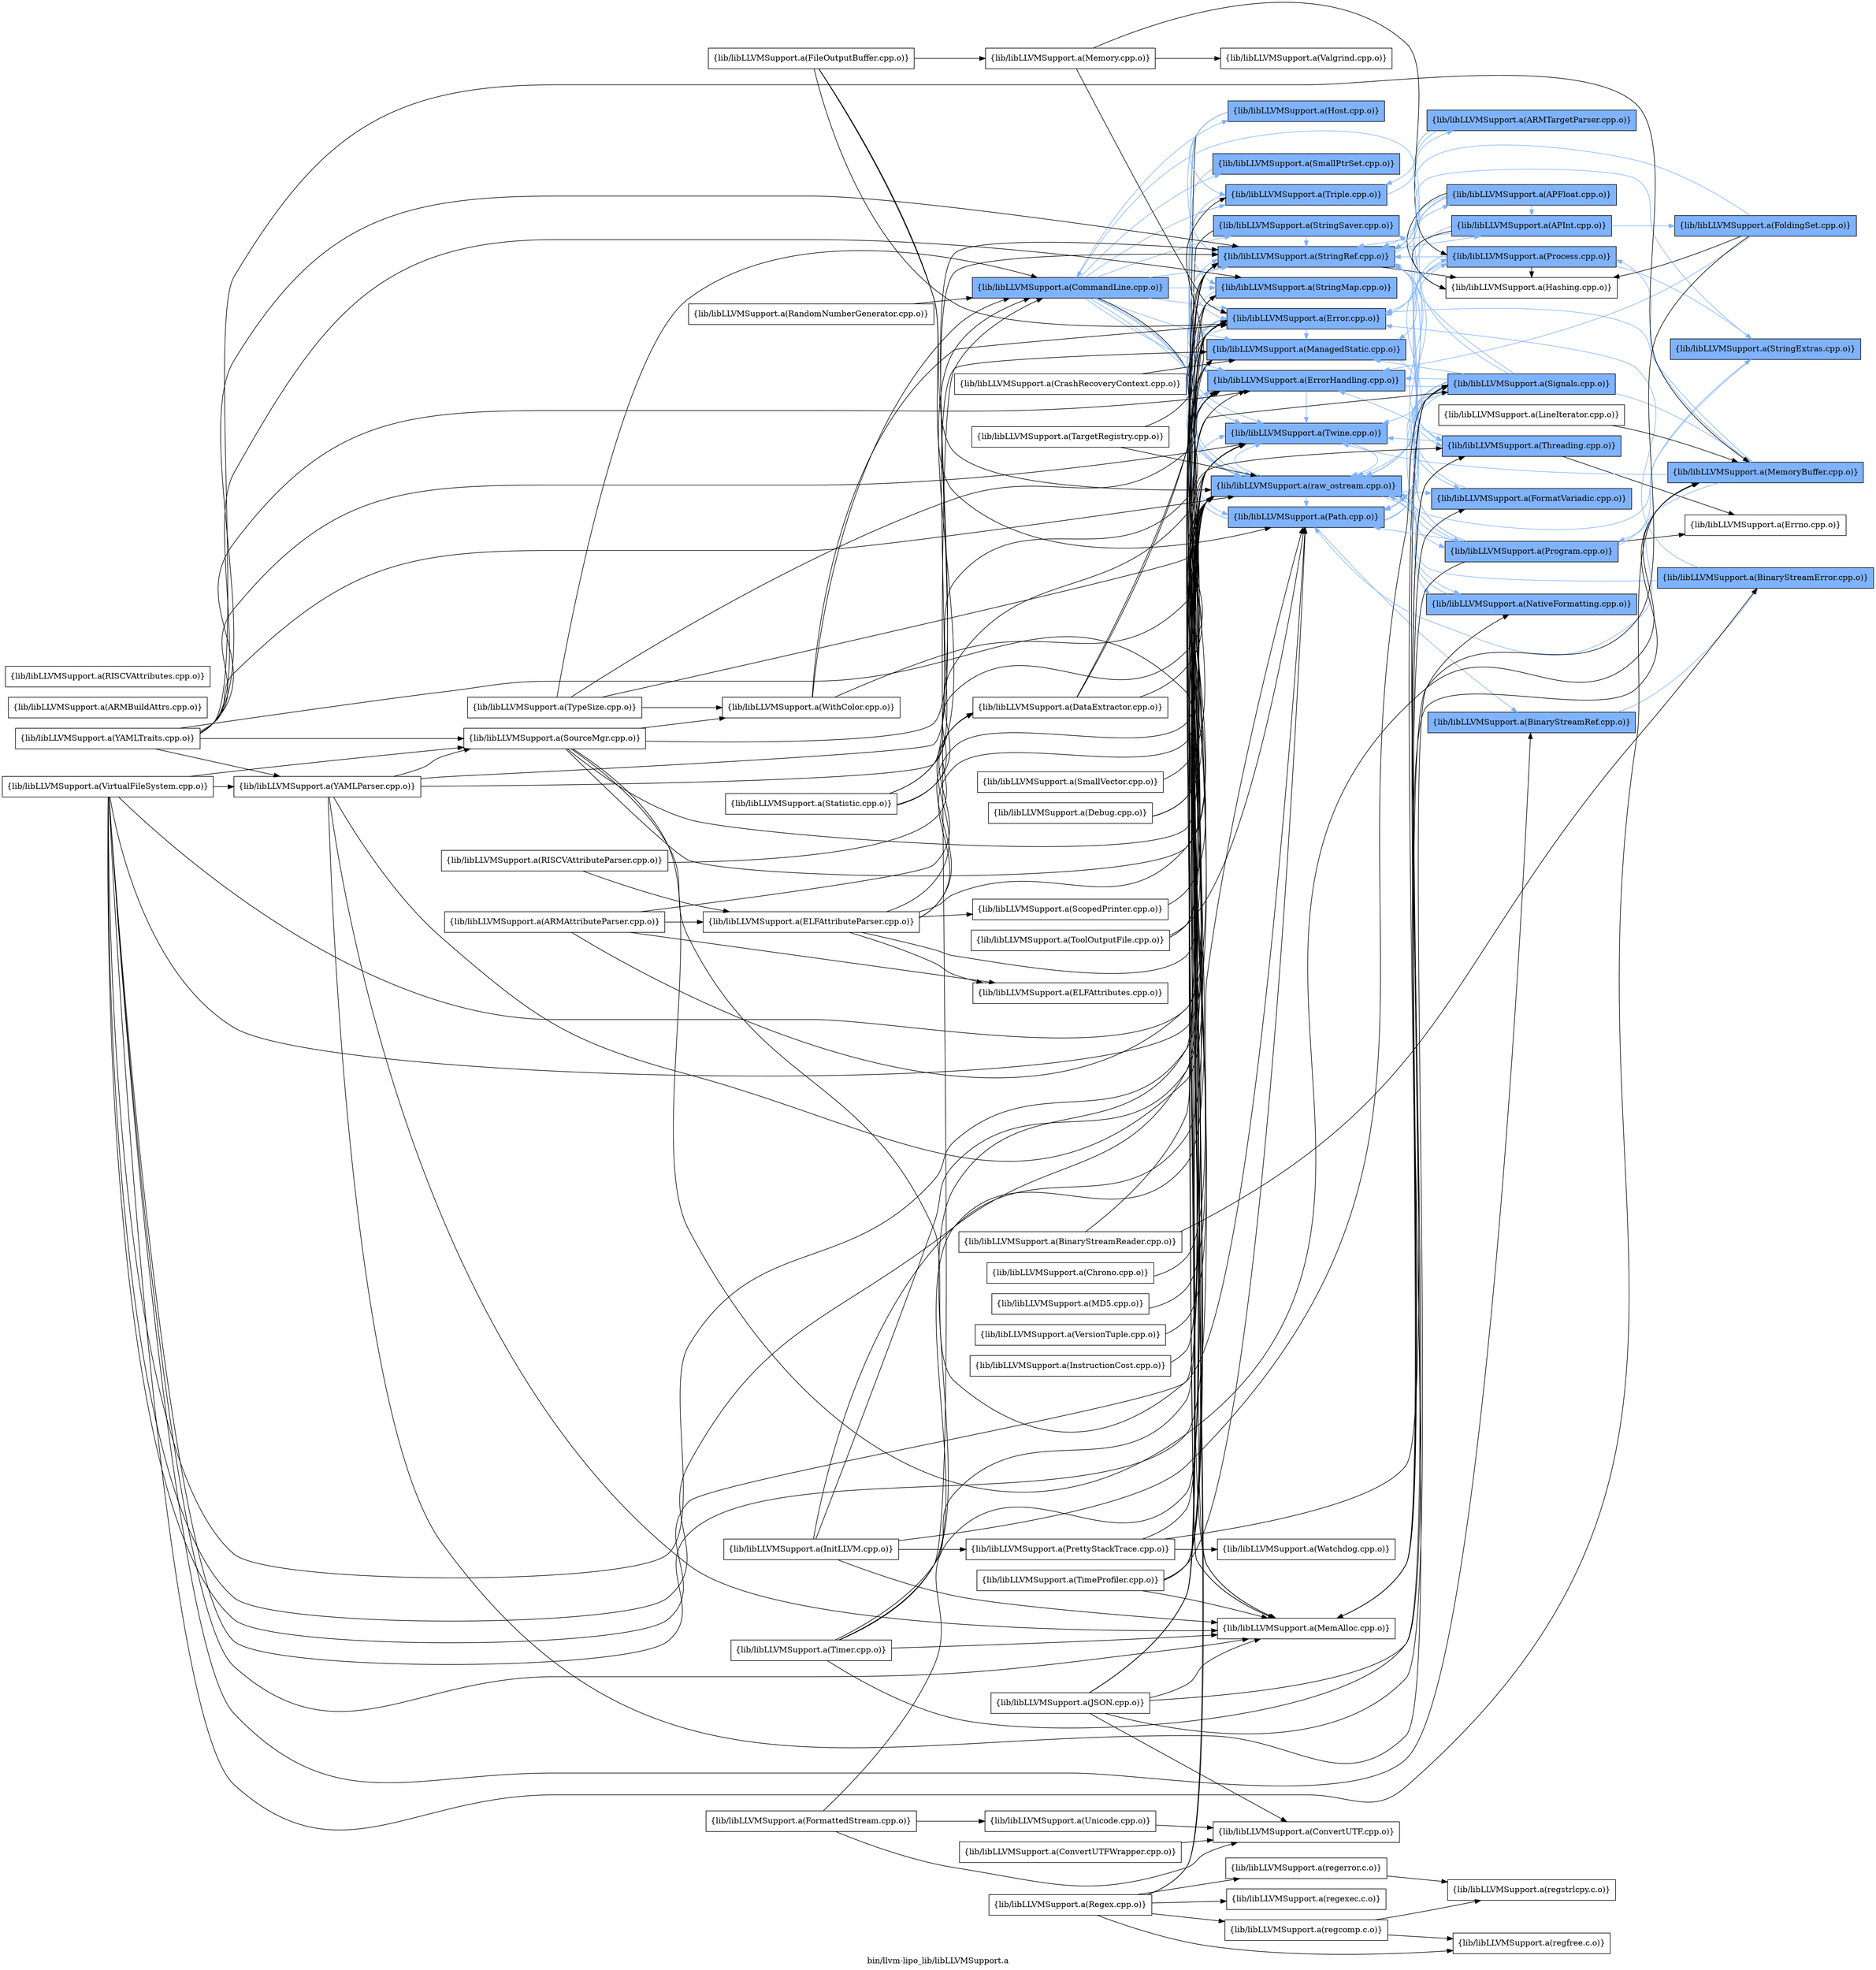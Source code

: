 digraph "bin/llvm-lipo_lib/libLLVMSupport.a" {
	label="bin/llvm-lipo_lib/libLLVMSupport.a";
	rankdir=LR;
	{ rank=same; Node0x55a2828f39d8;  }
	{ rank=same; Node0x55a2828f1228; Node0x55a2828f4568; Node0x55a2828f26c8; Node0x55a2828f1a48; Node0x55a2828f6a48; Node0x55a2828f6908; Node0x55a2828f61d8; Node0x55a2828f00f8; Node0x55a2828f6ef8; Node0x55a2828efb08; Node0x55a2828f2498; Node0x55a2828f2c68; Node0x55a2828f2128;  }
	{ rank=same; Node0x55a2828f6e08; Node0x55a2828f3578; Node0x55a2828ef3d8; Node0x55a2828efbf8; Node0x55a2828f75d8; Node0x55a2828ef428; Node0x55a2828f2f38; Node0x55a2828f13b8; Node0x55a2828ee9d8; Node0x55a2828efc48; Node0x55a2828f44c8;  }
	{ rank=same; Node0x55a2828f39d8;  }
	{ rank=same; Node0x55a2828f1228; Node0x55a2828f4568; Node0x55a2828f26c8; Node0x55a2828f1a48; Node0x55a2828f6a48; Node0x55a2828f6908; Node0x55a2828f61d8; Node0x55a2828f00f8; Node0x55a2828f6ef8; Node0x55a2828efb08; Node0x55a2828f2498; Node0x55a2828f2c68; Node0x55a2828f2128;  }
	{ rank=same; Node0x55a2828f6e08; Node0x55a2828f3578; Node0x55a2828ef3d8; Node0x55a2828efbf8; Node0x55a2828f75d8; Node0x55a2828ef428; Node0x55a2828f2f38; Node0x55a2828f13b8; Node0x55a2828ee9d8; Node0x55a2828efc48; Node0x55a2828f44c8;  }

	Node0x55a2828f39d8 [shape=record,shape=box,group=1,style=filled,fillcolor="0.600000 0.5 1",label="{lib/libLLVMSupport.a(CommandLine.cpp.o)}"];
	Node0x55a2828f39d8 -> Node0x55a2828f1228[color="0.600000 0.5 1"];
	Node0x55a2828f39d8 -> Node0x55a2828f4568[color="0.600000 0.5 1"];
	Node0x55a2828f39d8 -> Node0x55a2828f26c8[color="0.600000 0.5 1"];
	Node0x55a2828f39d8 -> Node0x55a2828f1a48;
	Node0x55a2828f39d8 -> Node0x55a2828f6a48[color="0.600000 0.5 1"];
	Node0x55a2828f39d8 -> Node0x55a2828f6908[color="0.600000 0.5 1"];
	Node0x55a2828f39d8 -> Node0x55a2828f61d8[color="0.600000 0.5 1"];
	Node0x55a2828f39d8 -> Node0x55a2828f00f8[color="0.600000 0.5 1"];
	Node0x55a2828f39d8 -> Node0x55a2828f6ef8[color="0.600000 0.5 1"];
	Node0x55a2828f39d8 -> Node0x55a2828efb08[color="0.600000 0.5 1"];
	Node0x55a2828f39d8 -> Node0x55a2828f2498[color="0.600000 0.5 1"];
	Node0x55a2828f39d8 -> Node0x55a2828f2c68[color="0.600000 0.5 1"];
	Node0x55a2828f39d8 -> Node0x55a2828f2128[color="0.600000 0.5 1"];
	Node0x55a2828f1228 [shape=record,shape=box,group=1,style=filled,fillcolor="0.600000 0.5 1",label="{lib/libLLVMSupport.a(Error.cpp.o)}"];
	Node0x55a2828f1228 -> Node0x55a2828f4568[color="0.600000 0.5 1"];
	Node0x55a2828f1228 -> Node0x55a2828f26c8[color="0.600000 0.5 1"];
	Node0x55a2828f1228 -> Node0x55a2828efb08[color="0.600000 0.5 1"];
	Node0x55a2828f1228 -> Node0x55a2828f2498[color="0.600000 0.5 1"];
	Node0x55a2828f4018 [shape=record,shape=box,group=0,label="{lib/libLLVMSupport.a(FileOutputBuffer.cpp.o)}"];
	Node0x55a2828f4018 -> Node0x55a2828f1228;
	Node0x55a2828f4018 -> Node0x55a2828f2498;
	Node0x55a2828f4018 -> Node0x55a2828f28a8;
	Node0x55a2828f4018 -> Node0x55a2828f2128;
	Node0x55a2828f2998 [shape=record,shape=box,group=0,label="{lib/libLLVMSupport.a(InitLLVM.cpp.o)}"];
	Node0x55a2828f2998 -> Node0x55a2828f4568;
	Node0x55a2828f2998 -> Node0x55a2828f26c8;
	Node0x55a2828f2998 -> Node0x55a2828f1a48;
	Node0x55a2828f2998 -> Node0x55a2828f0828;
	Node0x55a2828f2998 -> Node0x55a2828f6e08;
	Node0x55a2828f1a48 [shape=record,shape=box,group=0,label="{lib/libLLVMSupport.a(MemAlloc.cpp.o)}"];
	Node0x55a2828f6908 [shape=record,shape=box,group=1,style=filled,fillcolor="0.600000 0.5 1",label="{lib/libLLVMSupport.a(StringMap.cpp.o)}"];
	Node0x55a2828f6908 -> Node0x55a2828f4568[color="0.600000 0.5 1"];
	Node0x55a2828f00f8 [shape=record,shape=box,group=1,style=filled,fillcolor="0.600000 0.5 1",label="{lib/libLLVMSupport.a(StringRef.cpp.o)}"];
	Node0x55a2828f00f8 -> Node0x55a2828f1228[color="0.600000 0.5 1"];
	Node0x55a2828f00f8 -> Node0x55a2828ef3d8[color="0.600000 0.5 1"];
	Node0x55a2828f00f8 -> Node0x55a2828efbf8[color="0.600000 0.5 1"];
	Node0x55a2828f00f8 -> Node0x55a2828f75d8;
	Node0x55a2828f6ef8 [shape=record,shape=box,group=1,style=filled,fillcolor="0.600000 0.5 1",label="{lib/libLLVMSupport.a(Triple.cpp.o)}"];
	Node0x55a2828f6ef8 -> Node0x55a2828f00f8[color="0.600000 0.5 1"];
	Node0x55a2828f6ef8 -> Node0x55a2828ef428[color="0.600000 0.5 1"];
	Node0x55a2828f6ef8 -> Node0x55a2828efb08[color="0.600000 0.5 1"];
	Node0x55a2828efb08 [shape=record,shape=box,group=1,style=filled,fillcolor="0.600000 0.5 1",label="{lib/libLLVMSupport.a(Twine.cpp.o)}"];
	Node0x55a2828efb08 -> Node0x55a2828f2498[color="0.600000 0.5 1"];
	Node0x55a2828ee848 [shape=record,shape=box,group=0,label="{lib/libLLVMSupport.a(WithColor.cpp.o)}"];
	Node0x55a2828ee848 -> Node0x55a2828f39d8;
	Node0x55a2828ee848 -> Node0x55a2828f1228;
	Node0x55a2828ee848 -> Node0x55a2828f2498;
	Node0x55a2828f2498 [shape=record,shape=box,group=1,style=filled,fillcolor="0.600000 0.5 1",label="{lib/libLLVMSupport.a(raw_ostream.cpp.o)}"];
	Node0x55a2828f2498 -> Node0x55a2828f1228[color="0.600000 0.5 1"];
	Node0x55a2828f2498 -> Node0x55a2828f4568[color="0.600000 0.5 1"];
	Node0x55a2828f2498 -> Node0x55a2828f2f38[color="0.600000 0.5 1"];
	Node0x55a2828f2498 -> Node0x55a2828f13b8[color="0.600000 0.5 1"];
	Node0x55a2828f2498 -> Node0x55a2828efb08[color="0.600000 0.5 1"];
	Node0x55a2828f2498 -> Node0x55a2828f2128[color="0.600000 0.5 1"];
	Node0x55a2828f2498 -> Node0x55a2828ee9d8[color="0.600000 0.5 1"];
	Node0x55a2828f2498 -> Node0x55a2828efc48[color="0.600000 0.5 1"];
	Node0x55a2828f2128 [shape=record,shape=box,group=1,style=filled,fillcolor="0.600000 0.5 1",label="{lib/libLLVMSupport.a(Path.cpp.o)}"];
	Node0x55a2828f2128 -> Node0x55a2828f44c8[color="0.600000 0.5 1"];
	Node0x55a2828f2128 -> Node0x55a2828f1228[color="0.600000 0.5 1"];
	Node0x55a2828f2128 -> Node0x55a2828f00f8[color="0.600000 0.5 1"];
	Node0x55a2828f2128 -> Node0x55a2828efb08[color="0.600000 0.5 1"];
	Node0x55a2828f2128 -> Node0x55a2828ee9d8[color="0.600000 0.5 1"];
	Node0x55a2828f2128 -> Node0x55a2828f6e08[color="0.600000 0.5 1"];
	Node0x55a2828f1688 [shape=record,shape=box,group=1,style=filled,fillcolor="0.600000 0.5 1",label="{lib/libLLVMSupport.a(MemoryBuffer.cpp.o)}"];
	Node0x55a2828f1688 -> Node0x55a2828f1228[color="0.600000 0.5 1"];
	Node0x55a2828f1688 -> Node0x55a2828efb08[color="0.600000 0.5 1"];
	Node0x55a2828f1688 -> Node0x55a2828f2128[color="0.600000 0.5 1"];
	Node0x55a2828f1688 -> Node0x55a2828ee9d8[color="0.600000 0.5 1"];
	Node0x55a2828f1688 -> Node0x55a2828efc48[color="0.600000 0.5 1"];
	Node0x55a2828f26c8 [shape=record,shape=box,group=1,style=filled,fillcolor="0.600000 0.5 1",label="{lib/libLLVMSupport.a(ManagedStatic.cpp.o)}"];
	Node0x55a2828f26c8 -> Node0x55a2828f3578[color="0.600000 0.5 1"];
	Node0x55a2828f23f8 [shape=record,shape=box,group=0,label="{lib/libLLVMSupport.a(DataExtractor.cpp.o)}"];
	Node0x55a2828f23f8 -> Node0x55a2828f1228;
	Node0x55a2828f23f8 -> Node0x55a2828f00f8;
	Node0x55a2828f23f8 -> Node0x55a2828f2498;
	Node0x55a2828f4568 [shape=record,shape=box,group=1,style=filled,fillcolor="0.600000 0.5 1",label="{lib/libLLVMSupport.a(ErrorHandling.cpp.o)}"];
	Node0x55a2828f4568 -> Node0x55a2828efb08[color="0.600000 0.5 1"];
	Node0x55a2828f4568 -> Node0x55a2828f2498[color="0.600000 0.5 1"];
	Node0x55a2828f4568 -> Node0x55a2828f6e08[color="0.600000 0.5 1"];
	Node0x55a2828f2c68 [shape=record,shape=box,group=1,style=filled,fillcolor="0.600000 0.5 1",label="{lib/libLLVMSupport.a(Host.cpp.o)}"];
	Node0x55a2828f2c68 -> Node0x55a2828f1a48;
	Node0x55a2828f2c68 -> Node0x55a2828f6908[color="0.600000 0.5 1"];
	Node0x55a2828f2c68 -> Node0x55a2828f00f8[color="0.600000 0.5 1"];
	Node0x55a2828f2c68 -> Node0x55a2828f6ef8[color="0.600000 0.5 1"];
	Node0x55a2828f2c68 -> Node0x55a2828f2498[color="0.600000 0.5 1"];
	Node0x55a2828f6a48 [shape=record,shape=box,group=1,style=filled,fillcolor="0.600000 0.5 1",label="{lib/libLLVMSupport.a(SmallPtrSet.cpp.o)}"];
	Node0x55a2828f6a48 -> Node0x55a2828f4568[color="0.600000 0.5 1"];
	Node0x55a2828f61d8 [shape=record,shape=box,group=1,style=filled,fillcolor="0.600000 0.5 1",label="{lib/libLLVMSupport.a(StringSaver.cpp.o)}"];
	Node0x55a2828f61d8 -> Node0x55a2828f1a48;
	Node0x55a2828f61d8 -> Node0x55a2828f00f8[color="0.600000 0.5 1"];
	Node0x55a2828f0288 [shape=record,shape=box,group=0,label="{lib/libLLVMSupport.a(TypeSize.cpp.o)}"];
	Node0x55a2828f0288 -> Node0x55a2828f39d8;
	Node0x55a2828f0288 -> Node0x55a2828f4568;
	Node0x55a2828f0288 -> Node0x55a2828ee848;
	Node0x55a2828f0288 -> Node0x55a2828f2498;
	Node0x55a2828f5c88 [shape=record,shape=box,group=0,label="{lib/libLLVMSupport.a(SourceMgr.cpp.o)}"];
	Node0x55a2828f5c88 -> Node0x55a2828f1688;
	Node0x55a2828f5c88 -> Node0x55a2828f00f8;
	Node0x55a2828f5c88 -> Node0x55a2828efb08;
	Node0x55a2828f5c88 -> Node0x55a2828ee848;
	Node0x55a2828f5c88 -> Node0x55a2828f2498;
	Node0x55a2828f5c88 -> Node0x55a2828f2128;
	Node0x55a2828f7588 [shape=record,shape=box,group=0,label="{lib/libLLVMSupport.a(TargetRegistry.cpp.o)}"];
	Node0x55a2828f7588 -> Node0x55a2828f6ef8;
	Node0x55a2828f7588 -> Node0x55a2828f2498;
	Node0x55a2828efba8 [shape=record,shape=box,group=0,label="{lib/libLLVMSupport.a(ARMBuildAttrs.cpp.o)}"];
	Node0x55a2828f2b28 [shape=record,shape=box,group=0,label="{lib/libLLVMSupport.a(ELFAttributeParser.cpp.o)}"];
	Node0x55a2828f2b28 -> Node0x55a2828f23f8;
	Node0x55a2828f2b28 -> Node0x55a2828f23a8;
	Node0x55a2828f2b28 -> Node0x55a2828f1228;
	Node0x55a2828f2b28 -> Node0x55a2828f7218;
	Node0x55a2828f2b28 -> Node0x55a2828f00f8;
	Node0x55a2828f2b28 -> Node0x55a2828efb08;
	Node0x55a2828f2b28 -> Node0x55a2828f2498;
	Node0x55a2828f0378 [shape=record,shape=box,group=0,label="{lib/libLLVMSupport.a(RISCVAttributes.cpp.o)}"];
	Node0x55a2828f5f08 [shape=record,shape=box,group=1,style=filled,fillcolor="0.600000 0.5 1",label="{lib/libLLVMSupport.a(BinaryStreamError.cpp.o)}"];
	Node0x55a2828f5f08 -> Node0x55a2828f1228[color="0.600000 0.5 1"];
	Node0x55a2828f5f08 -> Node0x55a2828f2498[color="0.600000 0.5 1"];
	Node0x55a2828f2f38 [shape=record,shape=box,group=1,style=filled,fillcolor="0.600000 0.5 1",label="{lib/libLLVMSupport.a(FormatVariadic.cpp.o)}"];
	Node0x55a2828f2f38 -> Node0x55a2828f00f8[color="0.600000 0.5 1"];
	Node0x55a2828f13b8 [shape=record,shape=box,group=1,style=filled,fillcolor="0.600000 0.5 1",label="{lib/libLLVMSupport.a(NativeFormatting.cpp.o)}"];
	Node0x55a2828f13b8 -> Node0x55a2828f2498[color="0.600000 0.5 1"];
	Node0x55a2828f5738 [shape=record,shape=box,group=0,label="{lib/libLLVMSupport.a(ARMAttributeParser.cpp.o)}"];
	Node0x55a2828f5738 -> Node0x55a2828f23f8;
	Node0x55a2828f5738 -> Node0x55a2828f2b28;
	Node0x55a2828f5738 -> Node0x55a2828f23a8;
	Node0x55a2828f5738 -> Node0x55a2828f2498;
	Node0x55a2828f23a8 [shape=record,shape=box,group=0,label="{lib/libLLVMSupport.a(ELFAttributes.cpp.o)}"];
	Node0x55a2828f5148 [shape=record,shape=box,group=0,label="{lib/libLLVMSupport.a(BinaryStreamReader.cpp.o)}"];
	Node0x55a2828f5148 -> Node0x55a2828f5f08;
	Node0x55a2828f5148 -> Node0x55a2828f1228;
	Node0x55a2828f44c8 [shape=record,shape=box,group=1,style=filled,fillcolor="0.600000 0.5 1",label="{lib/libLLVMSupport.a(BinaryStreamRef.cpp.o)}"];
	Node0x55a2828f44c8 -> Node0x55a2828f5f08[color="0.600000 0.5 1"];
	Node0x55a2828f40b8 [shape=record,shape=box,group=0,label="{lib/libLLVMSupport.a(ConvertUTFWrapper.cpp.o)}"];
	Node0x55a2828f40b8 -> Node0x55a2828f34d8;
	Node0x55a2828f34d8 [shape=record,shape=box,group=0,label="{lib/libLLVMSupport.a(ConvertUTF.cpp.o)}"];
	Node0x55a2828f7218 [shape=record,shape=box,group=0,label="{lib/libLLVMSupport.a(ScopedPrinter.cpp.o)}"];
	Node0x55a2828f7218 -> Node0x55a2828f2498;
	Node0x55a2828f6e08 [shape=record,shape=box,group=1,style=filled,fillcolor="0.600000 0.5 1",label="{lib/libLLVMSupport.a(Signals.cpp.o)}"];
	Node0x55a2828f6e08 -> Node0x55a2828f39d8[color="0.600000 0.5 1"];
	Node0x55a2828f6e08 -> Node0x55a2828f4568[color="0.600000 0.5 1"];
	Node0x55a2828f6e08 -> Node0x55a2828f2f38[color="0.600000 0.5 1"];
	Node0x55a2828f6e08 -> Node0x55a2828f26c8[color="0.600000 0.5 1"];
	Node0x55a2828f6e08 -> Node0x55a2828f1a48;
	Node0x55a2828f6e08 -> Node0x55a2828f1688[color="0.600000 0.5 1"];
	Node0x55a2828f6e08 -> Node0x55a2828f13b8[color="0.600000 0.5 1"];
	Node0x55a2828f6e08 -> Node0x55a2828f00f8[color="0.600000 0.5 1"];
	Node0x55a2828f6e08 -> Node0x55a2828efb08[color="0.600000 0.5 1"];
	Node0x55a2828f6e08 -> Node0x55a2828f2498[color="0.600000 0.5 1"];
	Node0x55a2828f6e08 -> Node0x55a2828f2128[color="0.600000 0.5 1"];
	Node0x55a2828f6e08 -> Node0x55a2828efc48[color="0.600000 0.5 1"];
	Node0x55a2828f6e08 -> Node0x55a2828f3578[color="0.600000 0.5 1"];
	Node0x55a2828f4748 [shape=record,shape=box,group=0,label="{lib/libLLVMSupport.a(Debug.cpp.o)}"];
	Node0x55a2828f4748 -> Node0x55a2828f26c8;
	Node0x55a2828f4748 -> Node0x55a2828f2498;
	Node0x55a2828f28a8 [shape=record,shape=box,group=0,label="{lib/libLLVMSupport.a(Memory.cpp.o)}"];
	Node0x55a2828f28a8 -> Node0x55a2828f1228;
	Node0x55a2828f28a8 -> Node0x55a2828ee9d8;
	Node0x55a2828f28a8 -> Node0x55a2828f3de8;
	Node0x55a2828f0828 [shape=record,shape=box,group=0,label="{lib/libLLVMSupport.a(PrettyStackTrace.cpp.o)}"];
	Node0x55a2828f0828 -> Node0x55a2828f2498;
	Node0x55a2828f0828 -> Node0x55a2828f6e08;
	Node0x55a2828f0828 -> Node0x55a2828f3b68;
	Node0x55a2828f3578 [shape=record,shape=box,group=1,style=filled,fillcolor="0.600000 0.5 1",label="{lib/libLLVMSupport.a(Threading.cpp.o)}"];
	Node0x55a2828f3578 -> Node0x55a2828f4568[color="0.600000 0.5 1"];
	Node0x55a2828f3578 -> Node0x55a2828f1a48;
	Node0x55a2828f3578 -> Node0x55a2828f00f8[color="0.600000 0.5 1"];
	Node0x55a2828f3578 -> Node0x55a2828efb08[color="0.600000 0.5 1"];
	Node0x55a2828f3578 -> Node0x55a2828ef4c8;
	Node0x55a2828ee9d8 [shape=record,shape=box,group=1,style=filled,fillcolor="0.600000 0.5 1",label="{lib/libLLVMSupport.a(Process.cpp.o)}"];
	Node0x55a2828ee9d8 -> Node0x55a2828f1228[color="0.600000 0.5 1"];
	Node0x55a2828ee9d8 -> Node0x55a2828f26c8[color="0.600000 0.5 1"];
	Node0x55a2828ee9d8 -> Node0x55a2828f00f8[color="0.600000 0.5 1"];
	Node0x55a2828ee9d8 -> Node0x55a2828f75d8;
	Node0x55a2828ee9d8 -> Node0x55a2828f2128[color="0.600000 0.5 1"];
	Node0x55a2828ee9d8 -> Node0x55a2828f02d8[color="0.600000 0.5 1"];
	Node0x55a2828efc48 [shape=record,shape=box,group=1,style=filled,fillcolor="0.600000 0.5 1",label="{lib/libLLVMSupport.a(Program.cpp.o)}"];
	Node0x55a2828efc48 -> Node0x55a2828f1a48;
	Node0x55a2828efc48 -> Node0x55a2828f61d8[color="0.600000 0.5 1"];
	Node0x55a2828efc48 -> Node0x55a2828f00f8[color="0.600000 0.5 1"];
	Node0x55a2828efc48 -> Node0x55a2828f2498[color="0.600000 0.5 1"];
	Node0x55a2828efc48 -> Node0x55a2828f2128[color="0.600000 0.5 1"];
	Node0x55a2828efc48 -> Node0x55a2828f02d8[color="0.600000 0.5 1"];
	Node0x55a2828efc48 -> Node0x55a2828ef4c8;
	Node0x55a2828f3b68 [shape=record,shape=box,group=0,label="{lib/libLLVMSupport.a(Watchdog.cpp.o)}"];
	Node0x55a2828f3e38 [shape=record,shape=box,group=0,label="{lib/libLLVMSupport.a(RISCVAttributeParser.cpp.o)}"];
	Node0x55a2828f3e38 -> Node0x55a2828f23f8;
	Node0x55a2828f3e38 -> Node0x55a2828f2b28;
	Node0x55a2828f7718 [shape=record,shape=box,group=0,label="{lib/libLLVMSupport.a(SmallVector.cpp.o)}"];
	Node0x55a2828f7718 -> Node0x55a2828f4568;
	Node0x55a2828ef3d8 [shape=record,shape=box,group=1,style=filled,fillcolor="0.600000 0.5 1",label="{lib/libLLVMSupport.a(APFloat.cpp.o)}"];
	Node0x55a2828ef3d8 -> Node0x55a2828f1228[color="0.600000 0.5 1"];
	Node0x55a2828ef3d8 -> Node0x55a2828f00f8[color="0.600000 0.5 1"];
	Node0x55a2828ef3d8 -> Node0x55a2828efbf8[color="0.600000 0.5 1"];
	Node0x55a2828ef3d8 -> Node0x55a2828f75d8;
	Node0x55a2828ef3d8 -> Node0x55a2828f2498[color="0.600000 0.5 1"];
	Node0x55a2828efbf8 [shape=record,shape=box,group=1,style=filled,fillcolor="0.600000 0.5 1",label="{lib/libLLVMSupport.a(APInt.cpp.o)}"];
	Node0x55a2828efbf8 -> Node0x55a2828f00f8[color="0.600000 0.5 1"];
	Node0x55a2828efbf8 -> Node0x55a2828eef28[color="0.600000 0.5 1"];
	Node0x55a2828efbf8 -> Node0x55a2828f75d8;
	Node0x55a2828efbf8 -> Node0x55a2828f2498[color="0.600000 0.5 1"];
	Node0x55a2828f75d8 [shape=record,shape=box,group=0,label="{lib/libLLVMSupport.a(Hashing.cpp.o)}"];
	Node0x55a2828eef28 [shape=record,shape=box,group=1,style=filled,fillcolor="0.600000 0.5 1",label="{lib/libLLVMSupport.a(FoldingSet.cpp.o)}"];
	Node0x55a2828eef28 -> Node0x55a2828f4568[color="0.600000 0.5 1"];
	Node0x55a2828eef28 -> Node0x55a2828f1a48;
	Node0x55a2828eef28 -> Node0x55a2828f00f8[color="0.600000 0.5 1"];
	Node0x55a2828eef28 -> Node0x55a2828f75d8;
	Node0x55a2828ef428 [shape=record,shape=box,group=1,style=filled,fillcolor="0.600000 0.5 1",label="{lib/libLLVMSupport.a(ARMTargetParser.cpp.o)}"];
	Node0x55a2828ef428 -> Node0x55a2828f00f8[color="0.600000 0.5 1"];
	Node0x55a2828ef428 -> Node0x55a2828f6ef8[color="0.600000 0.5 1"];
	Node0x55a2828ee0c8 [shape=record,shape=box,group=0,label="{lib/libLLVMSupport.a(VirtualFileSystem.cpp.o)}"];
	Node0x55a2828ee0c8 -> Node0x55a2828f44c8;
	Node0x55a2828ee0c8 -> Node0x55a2828f1228;
	Node0x55a2828ee0c8 -> Node0x55a2828f1a48;
	Node0x55a2828ee0c8 -> Node0x55a2828f1688;
	Node0x55a2828ee0c8 -> Node0x55a2828f5c88;
	Node0x55a2828ee0c8 -> Node0x55a2828f6908;
	Node0x55a2828ee0c8 -> Node0x55a2828f00f8;
	Node0x55a2828ee0c8 -> Node0x55a2828efb08;
	Node0x55a2828ee0c8 -> Node0x55a2828ef018;
	Node0x55a2828ee0c8 -> Node0x55a2828f2498;
	Node0x55a2828ee0c8 -> Node0x55a2828f2128;
	Node0x55a2828ef018 [shape=record,shape=box,group=0,label="{lib/libLLVMSupport.a(YAMLParser.cpp.o)}"];
	Node0x55a2828ef018 -> Node0x55a2828f4568;
	Node0x55a2828ef018 -> Node0x55a2828f1a48;
	Node0x55a2828ef018 -> Node0x55a2828f1688;
	Node0x55a2828ef018 -> Node0x55a2828f5c88;
	Node0x55a2828ef018 -> Node0x55a2828f00f8;
	Node0x55a2828ef018 -> Node0x55a2828f2498;
	Node0x55a2828f2038 [shape=record,shape=box,group=0,label="{lib/libLLVMSupport.a(Unicode.cpp.o)}"];
	Node0x55a2828f2038 -> Node0x55a2828f34d8;
	Node0x55a2828f3de8 [shape=record,shape=box,group=0,label="{lib/libLLVMSupport.a(Valgrind.cpp.o)}"];
	Node0x55a2828ef1a8 [shape=record,shape=box,group=0,label="{lib/libLLVMSupport.a(MD5.cpp.o)}"];
	Node0x55a2828ef1a8 -> Node0x55a2828f2498;
	Node0x55a2828f02d8 [shape=record,shape=box,group=1,style=filled,fillcolor="0.600000 0.5 1",label="{lib/libLLVMSupport.a(StringExtras.cpp.o)}"];
	Node0x55a2828f02d8 -> Node0x55a2828f00f8[color="0.600000 0.5 1"];
	Node0x55a2828f02d8 -> Node0x55a2828f2498[color="0.600000 0.5 1"];
	Node0x55a2828ee1b8 [shape=record,shape=box,group=0,label="{lib/libLLVMSupport.a(CrashRecoveryContext.cpp.o)}"];
	Node0x55a2828ee1b8 -> Node0x55a2828f26c8;
	Node0x55a2828ef4c8 [shape=record,shape=box,group=0,label="{lib/libLLVMSupport.a(Errno.cpp.o)}"];
	Node0x55a2828f69a8 [shape=record,shape=box,group=0,label="{lib/libLLVMSupport.a(YAMLTraits.cpp.o)}"];
	Node0x55a2828f69a8 -> Node0x55a2828f4568;
	Node0x55a2828f69a8 -> Node0x55a2828f1a48;
	Node0x55a2828f69a8 -> Node0x55a2828f1688;
	Node0x55a2828f69a8 -> Node0x55a2828f5c88;
	Node0x55a2828f69a8 -> Node0x55a2828f6908;
	Node0x55a2828f69a8 -> Node0x55a2828f00f8;
	Node0x55a2828f69a8 -> Node0x55a2828efb08;
	Node0x55a2828f69a8 -> Node0x55a2828ef018;
	Node0x55a2828f69a8 -> Node0x55a2828f2498;
	Node0x55a2828efa18 [shape=record,shape=box,group=0,label="{lib/libLLVMSupport.a(LineIterator.cpp.o)}"];
	Node0x55a2828efa18 -> Node0x55a2828f1688;
	Node0x55a2828ef248 [shape=record,shape=box,group=0,label="{lib/libLLVMSupport.a(VersionTuple.cpp.o)}"];
	Node0x55a2828ef248 -> Node0x55a2828f2498;
	Node0x55a2828f7a38 [shape=record,shape=box,group=0,label="{lib/libLLVMSupport.a(FormattedStream.cpp.o)}"];
	Node0x55a2828f7a38 -> Node0x55a2828f34d8;
	Node0x55a2828f7a38 -> Node0x55a2828f2038;
	Node0x55a2828f7a38 -> Node0x55a2828f2498;
	Node0x55a2828f14f8 [shape=record,shape=box,group=0,label="{lib/libLLVMSupport.a(Regex.cpp.o)}"];
	Node0x55a2828f14f8 -> Node0x55a2828f00f8;
	Node0x55a2828f14f8 -> Node0x55a2828efb08;
	Node0x55a2828f14f8 -> Node0x55a2828f5b98;
	Node0x55a2828f14f8 -> Node0x55a2828f6a98;
	Node0x55a2828f14f8 -> Node0x55a2828f73f8;
	Node0x55a2828f14f8 -> Node0x55a2828f7a88;
	Node0x55a2828f5b98 [shape=record,shape=box,group=0,label="{lib/libLLVMSupport.a(regcomp.c.o)}"];
	Node0x55a2828f5b98 -> Node0x55a2828f6278;
	Node0x55a2828f5b98 -> Node0x55a2828f6a98;
	Node0x55a2828f6a98 [shape=record,shape=box,group=0,label="{lib/libLLVMSupport.a(regfree.c.o)}"];
	Node0x55a2828f73f8 [shape=record,shape=box,group=0,label="{lib/libLLVMSupport.a(regerror.c.o)}"];
	Node0x55a2828f73f8 -> Node0x55a2828f6278;
	Node0x55a2828f7a88 [shape=record,shape=box,group=0,label="{lib/libLLVMSupport.a(regexec.c.o)}"];
	Node0x55a2828f6278 [shape=record,shape=box,group=0,label="{lib/libLLVMSupport.a(regstrlcpy.c.o)}"];
	Node0x55a2828f4d38 [shape=record,shape=box,group=0,label="{lib/libLLVMSupport.a(InstructionCost.cpp.o)}"];
	Node0x55a2828f4d38 -> Node0x55a2828f2498;
	Node0x55a2828f6b88 [shape=record,shape=box,group=0,label="{lib/libLLVMSupport.a(ToolOutputFile.cpp.o)}"];
	Node0x55a2828f6b88 -> Node0x55a2828f2498;
	Node0x55a2828f6b88 -> Node0x55a2828f2128;
	Node0x55a2828f6b88 -> Node0x55a2828f6e08;
	Node0x55a2828ef1f8 [shape=record,shape=box,group=0,label="{lib/libLLVMSupport.a(RandomNumberGenerator.cpp.o)}"];
	Node0x55a2828ef1f8 -> Node0x55a2828f39d8;
	Node0x55a2828f4518 [shape=record,shape=box,group=0,label="{lib/libLLVMSupport.a(Statistic.cpp.o)}"];
	Node0x55a2828f4518 -> Node0x55a2828f39d8;
	Node0x55a2828f4518 -> Node0x55a2828f26c8;
	Node0x55a2828f4518 -> Node0x55a2828f2498;
	Node0x55a2828f4518 -> Node0x55a2828f3578;
	Node0x55a2828f1408 [shape=record,shape=box,group=0,label="{lib/libLLVMSupport.a(Timer.cpp.o)}"];
	Node0x55a2828f1408 -> Node0x55a2828f39d8;
	Node0x55a2828f1408 -> Node0x55a2828f26c8;
	Node0x55a2828f1408 -> Node0x55a2828f1a48;
	Node0x55a2828f1408 -> Node0x55a2828f6908;
	Node0x55a2828f1408 -> Node0x55a2828f2498;
	Node0x55a2828f1408 -> Node0x55a2828f3578;
	Node0x55a2828ef608 [shape=record,shape=box,group=0,label="{lib/libLLVMSupport.a(TimeProfiler.cpp.o)}"];
	Node0x55a2828ef608 -> Node0x55a2828f1228;
	Node0x55a2828ef608 -> Node0x55a2828f1a48;
	Node0x55a2828ef608 -> Node0x55a2828f6908;
	Node0x55a2828ef608 -> Node0x55a2828efb08;
	Node0x55a2828ef608 -> Node0x55a2828f2498;
	Node0x55a2828ef608 -> Node0x55a2828f2128;
	Node0x55a2828ef888 [shape=record,shape=box,group=0,label="{lib/libLLVMSupport.a(JSON.cpp.o)}"];
	Node0x55a2828ef888 -> Node0x55a2828f34d8;
	Node0x55a2828ef888 -> Node0x55a2828f1228;
	Node0x55a2828ef888 -> Node0x55a2828f2f38;
	Node0x55a2828ef888 -> Node0x55a2828f1a48;
	Node0x55a2828ef888 -> Node0x55a2828f13b8;
	Node0x55a2828ef888 -> Node0x55a2828f00f8;
	Node0x55a2828ef888 -> Node0x55a2828efb08;
	Node0x55a2828ef888 -> Node0x55a2828f2498;
	Node0x55a2828edfd8 [shape=record,shape=box,group=0,label="{lib/libLLVMSupport.a(Chrono.cpp.o)}"];
	Node0x55a2828edfd8 -> Node0x55a2828f2498;
}
